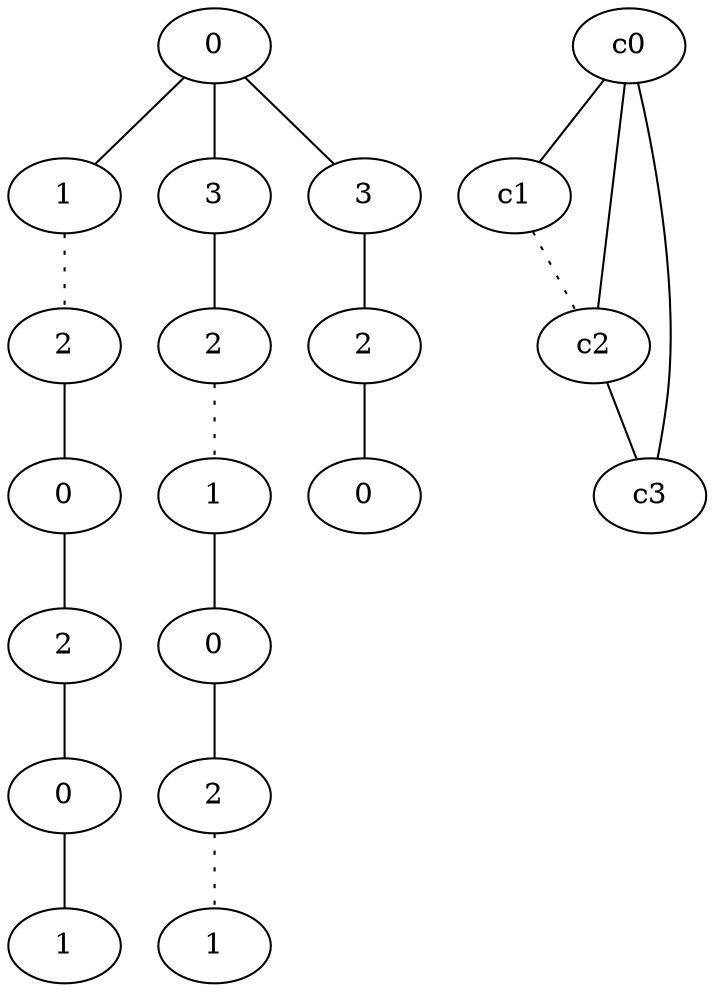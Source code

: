 graph {
a0[label=0];
a1[label=1];
a2[label=2];
a3[label=0];
a4[label=2];
a5[label=0];
a6[label=1];
a7[label=3];
a8[label=2];
a9[label=1];
a10[label=0];
a11[label=2];
a12[label=1];
a13[label=3];
a14[label=2];
a15[label=0];
a0 -- a1;
a0 -- a7;
a0 -- a13;
a1 -- a2 [style=dotted];
a2 -- a3;
a3 -- a4;
a4 -- a5;
a5 -- a6;
a7 -- a8;
a8 -- a9 [style=dotted];
a9 -- a10;
a10 -- a11;
a11 -- a12 [style=dotted];
a13 -- a14;
a14 -- a15;
c0 -- c1;
c0 -- c2;
c0 -- c3;
c1 -- c2 [style=dotted];
c2 -- c3;
}
